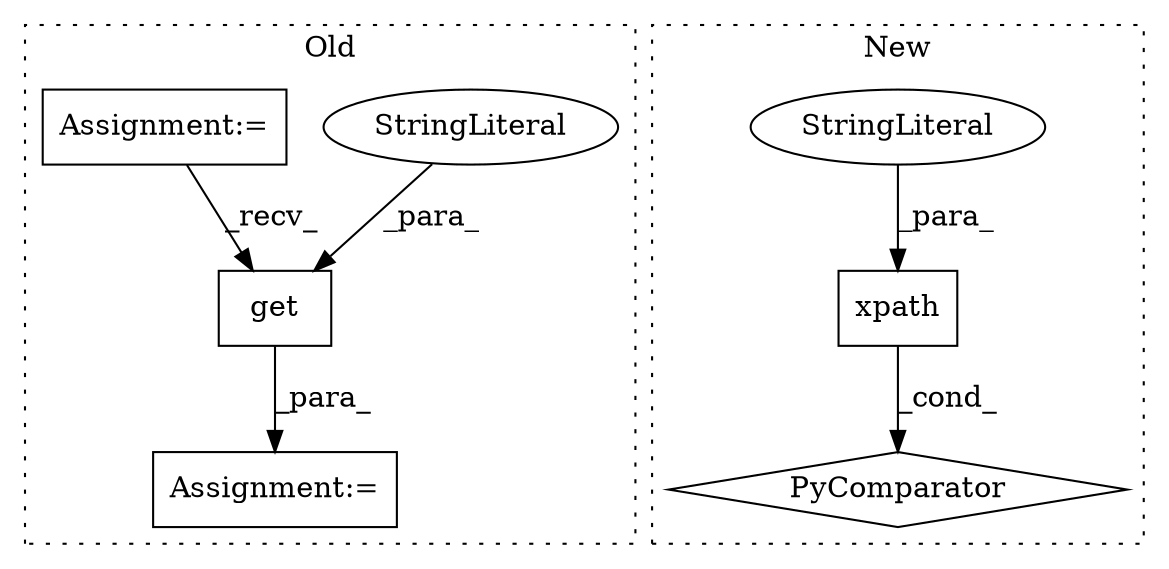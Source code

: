 digraph G {
subgraph cluster0 {
1 [label="get" a="32" s="2873,2882" l="4,1" shape="box"];
3 [label="StringLiteral" a="45" s="2877" l="5" shape="ellipse"];
5 [label="Assignment:=" a="7" s="2863" l="1" shape="box"];
6 [label="Assignment:=" a="7" s="634" l="7" shape="box"];
label = "Old";
style="dotted";
}
subgraph cluster1 {
2 [label="xpath" a="32" s="2304,2317" l="6,1" shape="box"];
4 [label="StringLiteral" a="45" s="2310" l="7" shape="ellipse"];
7 [label="PyComparator" a="113" s="2293" l="34" shape="diamond"];
label = "New";
style="dotted";
}
1 -> 5 [label="_para_"];
2 -> 7 [label="_cond_"];
3 -> 1 [label="_para_"];
4 -> 2 [label="_para_"];
6 -> 1 [label="_recv_"];
}